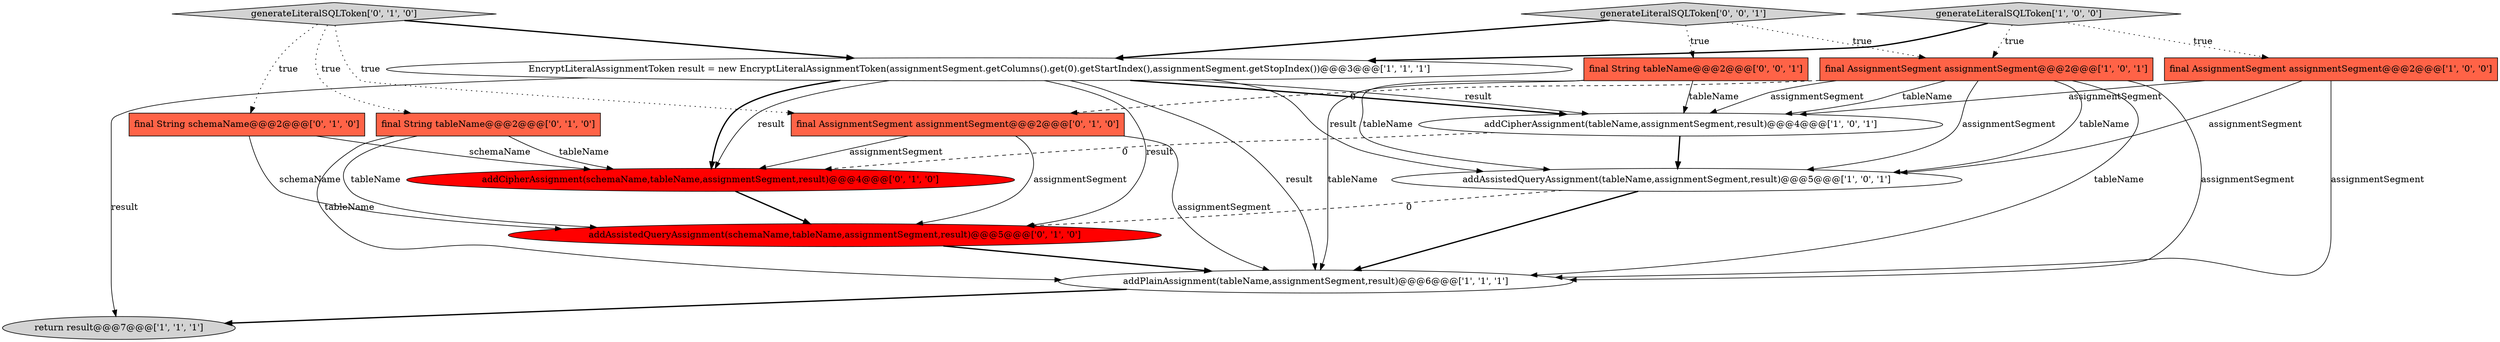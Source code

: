 digraph {
12 [style = filled, label = "final AssignmentSegment assignmentSegment@@@2@@@['0', '1', '0']", fillcolor = tomato, shape = box image = "AAA1AAABBB2BBB"];
0 [style = filled, label = "final AssignmentSegment assignmentSegment@@@2@@@['1', '0', '0']", fillcolor = tomato, shape = box image = "AAA0AAABBB1BBB"];
9 [style = filled, label = "final String schemaName@@@2@@@['0', '1', '0']", fillcolor = tomato, shape = box image = "AAA0AAABBB2BBB"];
2 [style = filled, label = "addCipherAssignment(tableName,assignmentSegment,result)@@@4@@@['1', '0', '1']", fillcolor = white, shape = ellipse image = "AAA0AAABBB1BBB"];
10 [style = filled, label = "final String tableName@@@2@@@['0', '1', '0']", fillcolor = tomato, shape = box image = "AAA0AAABBB2BBB"];
13 [style = filled, label = "generateLiteralSQLToken['0', '1', '0']", fillcolor = lightgray, shape = diamond image = "AAA0AAABBB2BBB"];
3 [style = filled, label = "addPlainAssignment(tableName,assignmentSegment,result)@@@6@@@['1', '1', '1']", fillcolor = white, shape = ellipse image = "AAA0AAABBB1BBB"];
4 [style = filled, label = "EncryptLiteralAssignmentToken result = new EncryptLiteralAssignmentToken(assignmentSegment.getColumns().get(0).getStartIndex(),assignmentSegment.getStopIndex())@@@3@@@['1', '1', '1']", fillcolor = white, shape = ellipse image = "AAA0AAABBB1BBB"];
1 [style = filled, label = "addAssistedQueryAssignment(tableName,assignmentSegment,result)@@@5@@@['1', '0', '1']", fillcolor = white, shape = ellipse image = "AAA0AAABBB1BBB"];
7 [style = filled, label = "generateLiteralSQLToken['1', '0', '0']", fillcolor = lightgray, shape = diamond image = "AAA0AAABBB1BBB"];
15 [style = filled, label = "final String tableName@@@2@@@['0', '0', '1']", fillcolor = tomato, shape = box image = "AAA0AAABBB3BBB"];
6 [style = filled, label = "final AssignmentSegment assignmentSegment@@@2@@@['1', '0', '1']", fillcolor = tomato, shape = box image = "AAA0AAABBB1BBB"];
8 [style = filled, label = "addAssistedQueryAssignment(schemaName,tableName,assignmentSegment,result)@@@5@@@['0', '1', '0']", fillcolor = red, shape = ellipse image = "AAA1AAABBB2BBB"];
14 [style = filled, label = "generateLiteralSQLToken['0', '0', '1']", fillcolor = lightgray, shape = diamond image = "AAA0AAABBB3BBB"];
11 [style = filled, label = "addCipherAssignment(schemaName,tableName,assignmentSegment,result)@@@4@@@['0', '1', '0']", fillcolor = red, shape = ellipse image = "AAA1AAABBB2BBB"];
5 [style = filled, label = "return result@@@7@@@['1', '1', '1']", fillcolor = lightgray, shape = ellipse image = "AAA0AAABBB1BBB"];
7->6 [style = dotted, label="true"];
6->1 [style = solid, label="assignmentSegment"];
6->3 [style = solid, label="assignmentSegment"];
12->3 [style = solid, label="assignmentSegment"];
13->12 [style = dotted, label="true"];
2->1 [style = bold, label=""];
9->11 [style = solid, label="schemaName"];
6->3 [style = solid, label="tableName"];
10->8 [style = solid, label="tableName"];
6->2 [style = solid, label="tableName"];
8->3 [style = bold, label=""];
1->3 [style = bold, label=""];
12->11 [style = solid, label="assignmentSegment"];
14->6 [style = dotted, label="true"];
4->2 [style = bold, label=""];
7->4 [style = bold, label=""];
7->0 [style = dotted, label="true"];
13->10 [style = dotted, label="true"];
15->2 [style = solid, label="tableName"];
6->2 [style = solid, label="assignmentSegment"];
12->8 [style = solid, label="assignmentSegment"];
6->1 [style = solid, label="tableName"];
6->12 [style = dashed, label="0"];
4->11 [style = solid, label="result"];
4->1 [style = solid, label="result"];
0->1 [style = solid, label="assignmentSegment"];
14->15 [style = dotted, label="true"];
3->5 [style = bold, label=""];
10->3 [style = solid, label="tableName"];
4->5 [style = solid, label="result"];
0->2 [style = solid, label="assignmentSegment"];
4->3 [style = solid, label="result"];
15->1 [style = solid, label="tableName"];
0->3 [style = solid, label="assignmentSegment"];
11->8 [style = bold, label=""];
2->11 [style = dashed, label="0"];
1->8 [style = dashed, label="0"];
9->8 [style = solid, label="schemaName"];
4->8 [style = solid, label="result"];
4->11 [style = bold, label=""];
15->3 [style = solid, label="tableName"];
4->2 [style = solid, label="result"];
10->11 [style = solid, label="tableName"];
14->4 [style = bold, label=""];
13->4 [style = bold, label=""];
13->9 [style = dotted, label="true"];
}
